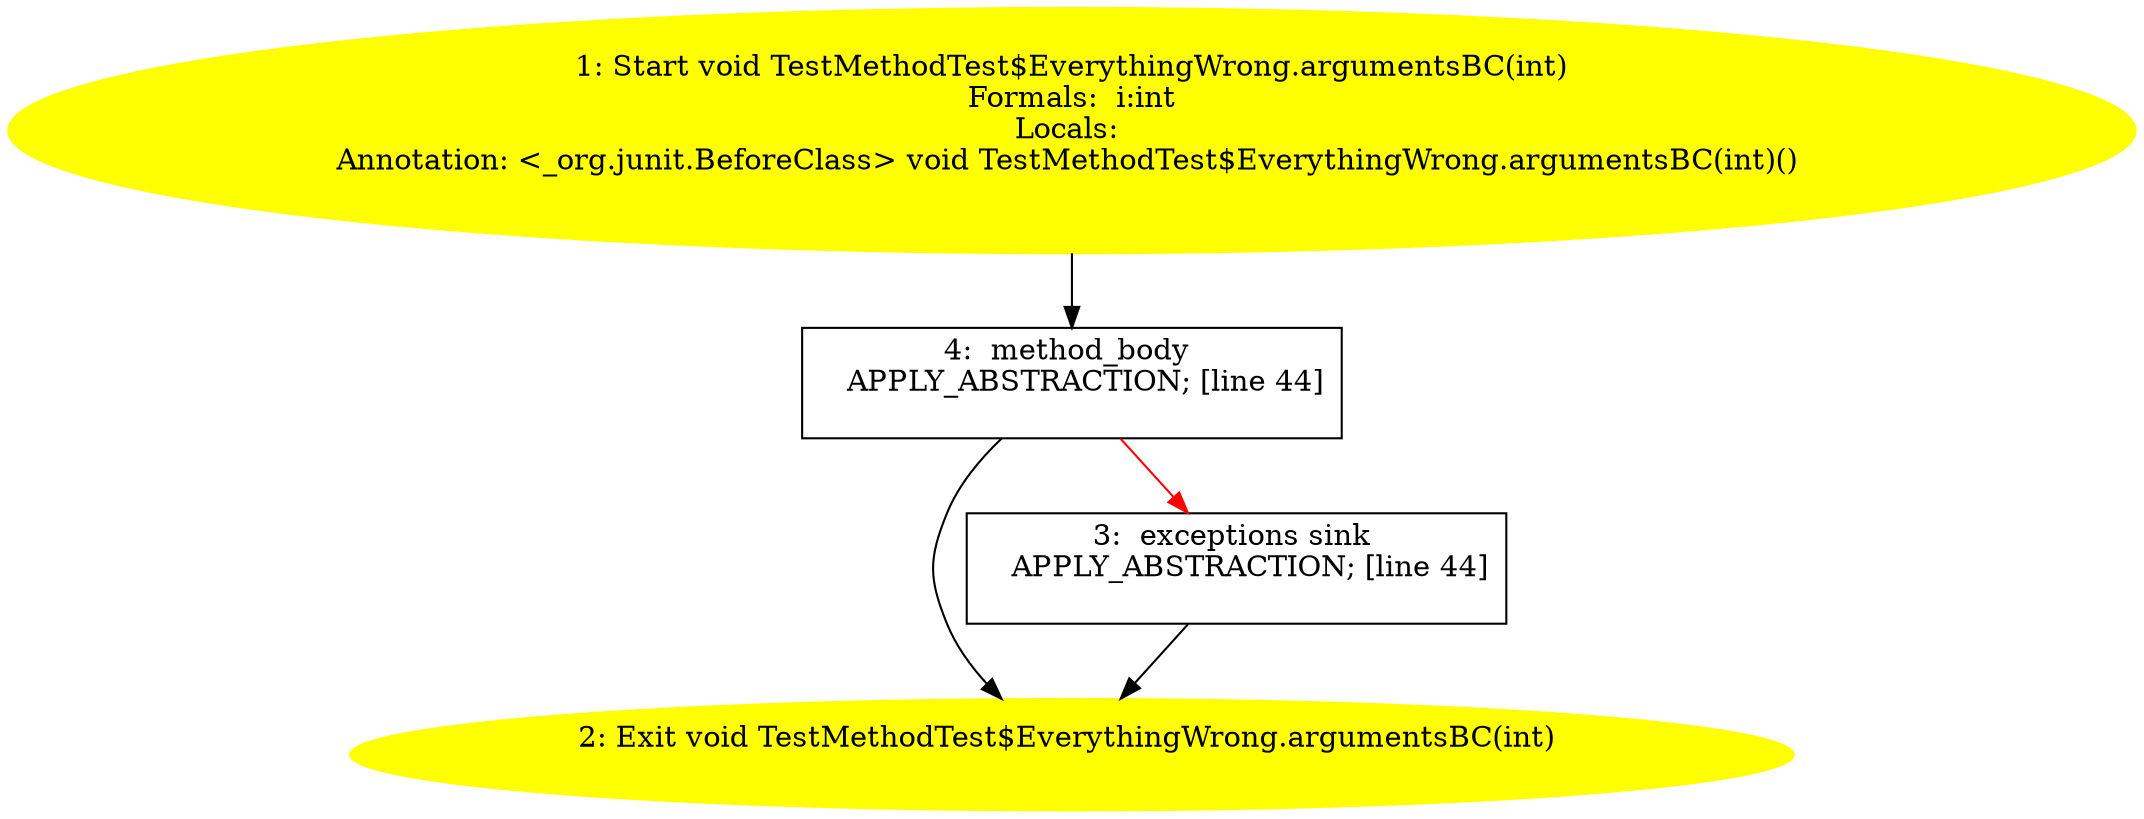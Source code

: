 /* @generated */
digraph cfg {
"org.junit.tests.running.methods.TestMethodTest$EverythingWrong.argumentsBC(int):void.4d87199bf7998c768c0b7ec879fd407a_1" [label="1: Start void TestMethodTest$EverythingWrong.argumentsBC(int)\nFormals:  i:int\nLocals: \nAnnotation: <_org.junit.BeforeClass> void TestMethodTest$EverythingWrong.argumentsBC(int)() \n  " color=yellow style=filled]
	

	 "org.junit.tests.running.methods.TestMethodTest$EverythingWrong.argumentsBC(int):void.4d87199bf7998c768c0b7ec879fd407a_1" -> "org.junit.tests.running.methods.TestMethodTest$EverythingWrong.argumentsBC(int):void.4d87199bf7998c768c0b7ec879fd407a_4" ;
"org.junit.tests.running.methods.TestMethodTest$EverythingWrong.argumentsBC(int):void.4d87199bf7998c768c0b7ec879fd407a_2" [label="2: Exit void TestMethodTest$EverythingWrong.argumentsBC(int) \n  " color=yellow style=filled]
	

"org.junit.tests.running.methods.TestMethodTest$EverythingWrong.argumentsBC(int):void.4d87199bf7998c768c0b7ec879fd407a_3" [label="3:  exceptions sink \n   APPLY_ABSTRACTION; [line 44]\n " shape="box"]
	

	 "org.junit.tests.running.methods.TestMethodTest$EverythingWrong.argumentsBC(int):void.4d87199bf7998c768c0b7ec879fd407a_3" -> "org.junit.tests.running.methods.TestMethodTest$EverythingWrong.argumentsBC(int):void.4d87199bf7998c768c0b7ec879fd407a_2" ;
"org.junit.tests.running.methods.TestMethodTest$EverythingWrong.argumentsBC(int):void.4d87199bf7998c768c0b7ec879fd407a_4" [label="4:  method_body \n   APPLY_ABSTRACTION; [line 44]\n " shape="box"]
	

	 "org.junit.tests.running.methods.TestMethodTest$EverythingWrong.argumentsBC(int):void.4d87199bf7998c768c0b7ec879fd407a_4" -> "org.junit.tests.running.methods.TestMethodTest$EverythingWrong.argumentsBC(int):void.4d87199bf7998c768c0b7ec879fd407a_2" ;
	 "org.junit.tests.running.methods.TestMethodTest$EverythingWrong.argumentsBC(int):void.4d87199bf7998c768c0b7ec879fd407a_4" -> "org.junit.tests.running.methods.TestMethodTest$EverythingWrong.argumentsBC(int):void.4d87199bf7998c768c0b7ec879fd407a_3" [color="red" ];
}
